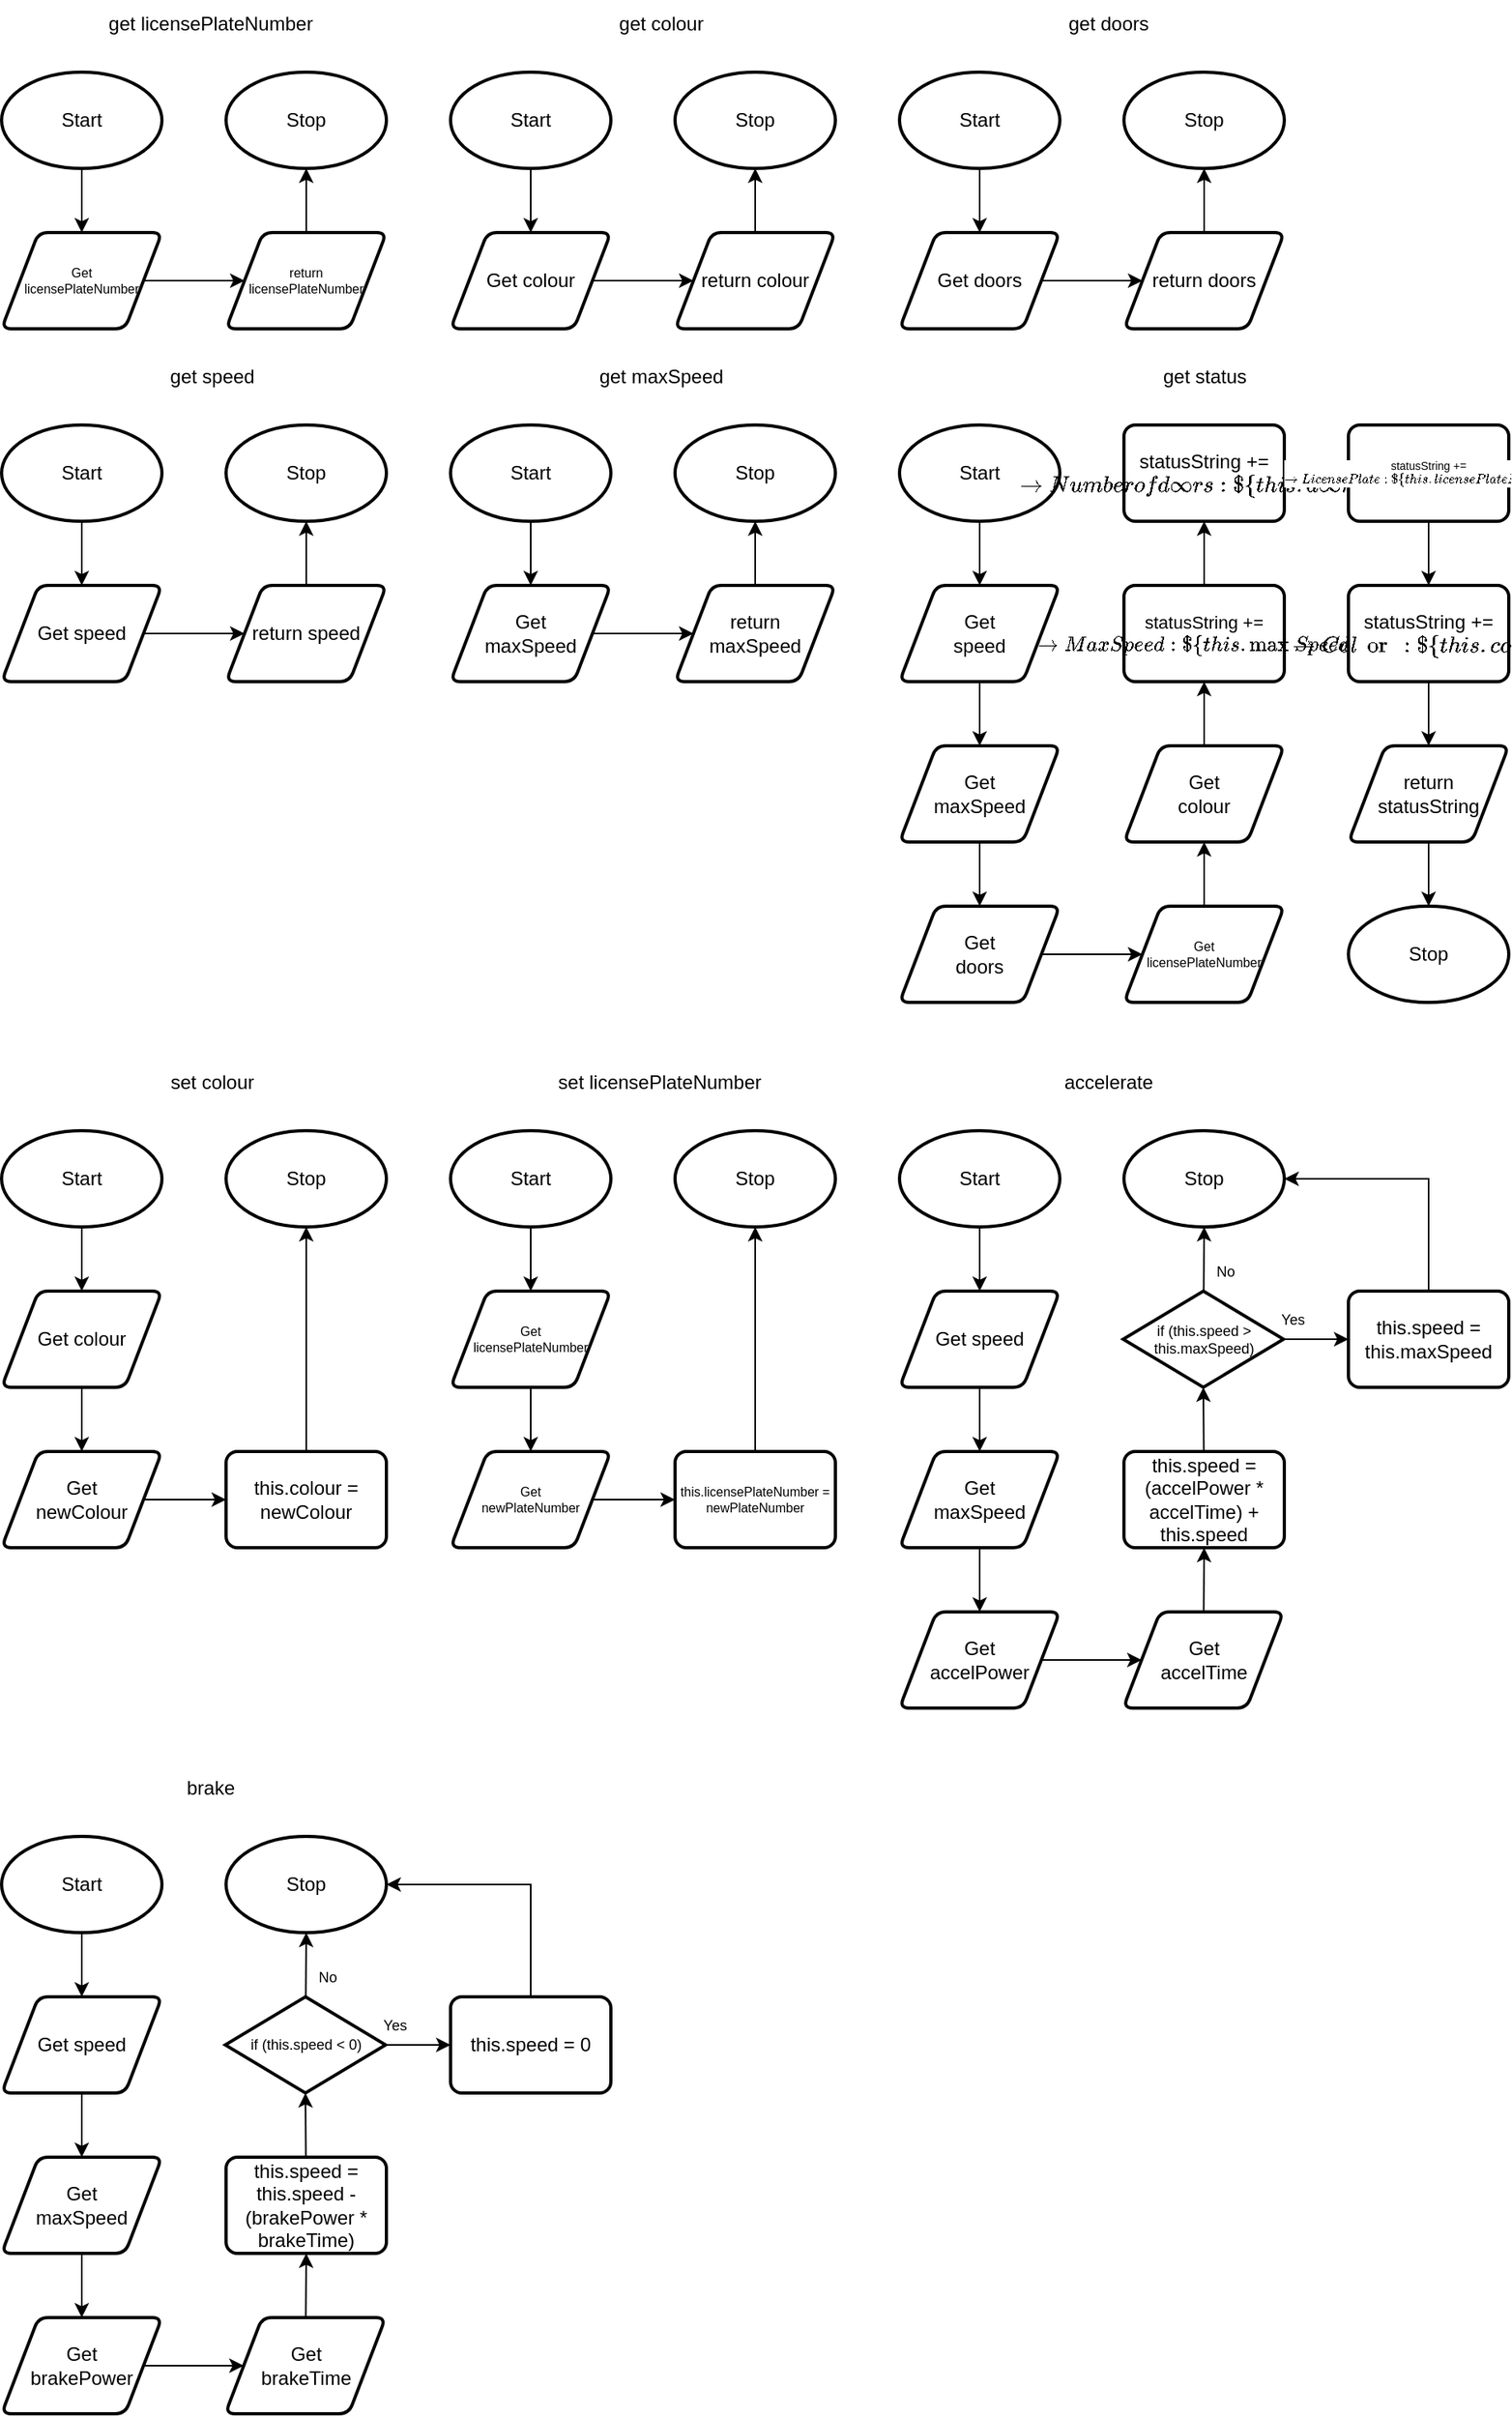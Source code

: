 <mxfile>
    <diagram id="5gMrNbhCcvMap2-kCo8e" name="Page-1">
        <mxGraphModel dx="346" dy="273" grid="1" gridSize="5" guides="1" tooltips="1" connect="1" arrows="1" fold="1" page="1" pageScale="1" pageWidth="827" pageHeight="1169" math="0" shadow="0">
            <root>
                <mxCell id="0"/>
                <mxCell id="1" parent="0"/>
                <mxCell id="65" style="edgeStyle=none;html=1;entryX=0.5;entryY=0;entryDx=0;entryDy=0;" parent="1" source="66" target="69" edge="1">
                    <mxGeometry relative="1" as="geometry">
                        <mxPoint x="110" y="190" as="targetPoint"/>
                    </mxGeometry>
                </mxCell>
                <mxCell id="66" value="Start" style="strokeWidth=2;html=1;shape=mxgraph.flowchart.start_1;whiteSpace=wrap;" parent="1" vertex="1">
                    <mxGeometry x="40" y="80" width="100" height="60" as="geometry"/>
                </mxCell>
                <mxCell id="67" value="Stop" style="strokeWidth=2;html=1;shape=mxgraph.flowchart.start_1;whiteSpace=wrap;" parent="1" vertex="1">
                    <mxGeometry x="180" y="80" width="100" height="60" as="geometry"/>
                </mxCell>
                <mxCell id="173" style="edgeStyle=none;html=1;entryX=0;entryY=0.5;entryDx=0;entryDy=0;fontSize=14;" parent="1" source="69" edge="1">
                    <mxGeometry relative="1" as="geometry">
                        <mxPoint x="191.5" y="210" as="targetPoint"/>
                    </mxGeometry>
                </mxCell>
                <mxCell id="69" value="Get&lt;br style=&quot;font-size: 8px;&quot;&gt;licensePlateNumber" style="shape=parallelogram;html=1;strokeWidth=2;perimeter=parallelogramPerimeter;whiteSpace=wrap;rounded=1;arcSize=12;size=0.23;fontSize=8;" parent="1" vertex="1">
                    <mxGeometry x="40" y="180" width="100" height="60" as="geometry"/>
                </mxCell>
                <mxCell id="72" value="get licensePlateNumber" style="text;html=1;align=center;verticalAlign=middle;resizable=0;points=[];autosize=1;strokeColor=none;fillColor=none;" parent="1" vertex="1">
                    <mxGeometry x="95" y="35" width="150" height="30" as="geometry"/>
                </mxCell>
                <mxCell id="175" style="edgeStyle=none;html=1;fontSize=8;" parent="1" source="174" target="67" edge="1">
                    <mxGeometry relative="1" as="geometry"/>
                </mxCell>
                <mxCell id="174" value="return&lt;br style=&quot;font-size: 8px;&quot;&gt;licensePlateNumber" style="shape=parallelogram;html=1;strokeWidth=2;perimeter=parallelogramPerimeter;whiteSpace=wrap;rounded=1;arcSize=12;size=0.23;fontSize=8;" parent="1" vertex="1">
                    <mxGeometry x="180" y="180" width="100" height="60" as="geometry"/>
                </mxCell>
                <mxCell id="176" style="edgeStyle=none;html=1;entryX=0.5;entryY=0;entryDx=0;entryDy=0;" edge="1" parent="1" source="177" target="180">
                    <mxGeometry relative="1" as="geometry">
                        <mxPoint x="390" y="190" as="targetPoint"/>
                    </mxGeometry>
                </mxCell>
                <mxCell id="177" value="Start" style="strokeWidth=2;html=1;shape=mxgraph.flowchart.start_1;whiteSpace=wrap;" vertex="1" parent="1">
                    <mxGeometry x="320" y="80" width="100" height="60" as="geometry"/>
                </mxCell>
                <mxCell id="178" value="Stop" style="strokeWidth=2;html=1;shape=mxgraph.flowchart.start_1;whiteSpace=wrap;" vertex="1" parent="1">
                    <mxGeometry x="460" y="80" width="100" height="60" as="geometry"/>
                </mxCell>
                <mxCell id="179" style="edgeStyle=none;html=1;entryX=0;entryY=0.5;entryDx=0;entryDy=0;fontSize=14;" edge="1" parent="1" source="180">
                    <mxGeometry relative="1" as="geometry">
                        <mxPoint x="471.5" y="210" as="targetPoint"/>
                    </mxGeometry>
                </mxCell>
                <mxCell id="180" value="Get colour" style="shape=parallelogram;html=1;strokeWidth=2;perimeter=parallelogramPerimeter;whiteSpace=wrap;rounded=1;arcSize=12;size=0.23;fontSize=12;" vertex="1" parent="1">
                    <mxGeometry x="320" y="180" width="100" height="60" as="geometry"/>
                </mxCell>
                <mxCell id="181" value="get colour" style="text;html=1;align=center;verticalAlign=middle;resizable=0;points=[];autosize=1;strokeColor=none;fillColor=none;" vertex="1" parent="1">
                    <mxGeometry x="413" y="35" width="75" height="30" as="geometry"/>
                </mxCell>
                <mxCell id="182" style="edgeStyle=none;html=1;fontSize=8;" edge="1" parent="1" source="183" target="178">
                    <mxGeometry relative="1" as="geometry"/>
                </mxCell>
                <mxCell id="183" value="return colour" style="shape=parallelogram;html=1;strokeWidth=2;perimeter=parallelogramPerimeter;whiteSpace=wrap;rounded=1;arcSize=12;size=0.23;fontSize=12;" vertex="1" parent="1">
                    <mxGeometry x="460" y="180" width="100" height="60" as="geometry"/>
                </mxCell>
                <mxCell id="184" style="edgeStyle=none;html=1;entryX=0.5;entryY=0;entryDx=0;entryDy=0;" edge="1" parent="1" source="185" target="188">
                    <mxGeometry relative="1" as="geometry">
                        <mxPoint x="670" y="190" as="targetPoint"/>
                    </mxGeometry>
                </mxCell>
                <mxCell id="185" value="Start" style="strokeWidth=2;html=1;shape=mxgraph.flowchart.start_1;whiteSpace=wrap;" vertex="1" parent="1">
                    <mxGeometry x="600" y="80" width="100" height="60" as="geometry"/>
                </mxCell>
                <mxCell id="186" value="Stop" style="strokeWidth=2;html=1;shape=mxgraph.flowchart.start_1;whiteSpace=wrap;" vertex="1" parent="1">
                    <mxGeometry x="740" y="80" width="100" height="60" as="geometry"/>
                </mxCell>
                <mxCell id="187" style="edgeStyle=none;html=1;entryX=0;entryY=0.5;entryDx=0;entryDy=0;fontSize=14;" edge="1" parent="1" source="188">
                    <mxGeometry relative="1" as="geometry">
                        <mxPoint x="751.5" y="210.0" as="targetPoint"/>
                    </mxGeometry>
                </mxCell>
                <mxCell id="188" value="Get doors" style="shape=parallelogram;html=1;strokeWidth=2;perimeter=parallelogramPerimeter;whiteSpace=wrap;rounded=1;arcSize=12;size=0.23;fontSize=12;" vertex="1" parent="1">
                    <mxGeometry x="600" y="180" width="100" height="60" as="geometry"/>
                </mxCell>
                <mxCell id="189" value="get doors" style="text;html=1;align=center;verticalAlign=middle;resizable=0;points=[];autosize=1;strokeColor=none;fillColor=none;" vertex="1" parent="1">
                    <mxGeometry x="695" y="35" width="70" height="30" as="geometry"/>
                </mxCell>
                <mxCell id="190" style="edgeStyle=none;html=1;fontSize=8;" edge="1" parent="1" source="191" target="186">
                    <mxGeometry relative="1" as="geometry"/>
                </mxCell>
                <mxCell id="191" value="return doors" style="shape=parallelogram;html=1;strokeWidth=2;perimeter=parallelogramPerimeter;whiteSpace=wrap;rounded=1;arcSize=12;size=0.23;fontSize=12;" vertex="1" parent="1">
                    <mxGeometry x="740" y="180" width="100" height="60" as="geometry"/>
                </mxCell>
                <mxCell id="192" style="edgeStyle=none;html=1;entryX=0.5;entryY=0;entryDx=0;entryDy=0;" edge="1" parent="1" source="193" target="196">
                    <mxGeometry relative="1" as="geometry">
                        <mxPoint x="110" y="410" as="targetPoint"/>
                    </mxGeometry>
                </mxCell>
                <mxCell id="193" value="Start" style="strokeWidth=2;html=1;shape=mxgraph.flowchart.start_1;whiteSpace=wrap;" vertex="1" parent="1">
                    <mxGeometry x="40" y="300" width="100" height="60" as="geometry"/>
                </mxCell>
                <mxCell id="194" value="Stop" style="strokeWidth=2;html=1;shape=mxgraph.flowchart.start_1;whiteSpace=wrap;" vertex="1" parent="1">
                    <mxGeometry x="180" y="300" width="100" height="60" as="geometry"/>
                </mxCell>
                <mxCell id="195" style="edgeStyle=none;html=1;entryX=0;entryY=0.5;entryDx=0;entryDy=0;fontSize=14;" edge="1" parent="1" source="196">
                    <mxGeometry relative="1" as="geometry">
                        <mxPoint x="191.5" y="430.0" as="targetPoint"/>
                    </mxGeometry>
                </mxCell>
                <mxCell id="196" value="Get speed" style="shape=parallelogram;html=1;strokeWidth=2;perimeter=parallelogramPerimeter;whiteSpace=wrap;rounded=1;arcSize=12;size=0.23;fontSize=12;" vertex="1" parent="1">
                    <mxGeometry x="40" y="400" width="100" height="60" as="geometry"/>
                </mxCell>
                <mxCell id="197" value="get speed" style="text;html=1;align=center;verticalAlign=middle;resizable=0;points=[];autosize=1;strokeColor=none;fillColor=none;" vertex="1" parent="1">
                    <mxGeometry x="133" y="255" width="75" height="30" as="geometry"/>
                </mxCell>
                <mxCell id="198" style="edgeStyle=none;html=1;fontSize=8;" edge="1" parent="1" source="199" target="194">
                    <mxGeometry relative="1" as="geometry"/>
                </mxCell>
                <mxCell id="199" value="return speed" style="shape=parallelogram;html=1;strokeWidth=2;perimeter=parallelogramPerimeter;whiteSpace=wrap;rounded=1;arcSize=12;size=0.23;fontSize=12;" vertex="1" parent="1">
                    <mxGeometry x="180" y="400" width="100" height="60" as="geometry"/>
                </mxCell>
                <mxCell id="200" style="edgeStyle=none;html=1;entryX=0.5;entryY=0;entryDx=0;entryDy=0;" edge="1" parent="1" source="201" target="204">
                    <mxGeometry relative="1" as="geometry">
                        <mxPoint x="390" y="410" as="targetPoint"/>
                    </mxGeometry>
                </mxCell>
                <mxCell id="201" value="Start" style="strokeWidth=2;html=1;shape=mxgraph.flowchart.start_1;whiteSpace=wrap;" vertex="1" parent="1">
                    <mxGeometry x="320" y="300" width="100" height="60" as="geometry"/>
                </mxCell>
                <mxCell id="202" value="Stop" style="strokeWidth=2;html=1;shape=mxgraph.flowchart.start_1;whiteSpace=wrap;" vertex="1" parent="1">
                    <mxGeometry x="460" y="300" width="100" height="60" as="geometry"/>
                </mxCell>
                <mxCell id="203" style="edgeStyle=none;html=1;entryX=0;entryY=0.5;entryDx=0;entryDy=0;fontSize=14;" edge="1" parent="1" source="204">
                    <mxGeometry relative="1" as="geometry">
                        <mxPoint x="471.5" y="430.0" as="targetPoint"/>
                    </mxGeometry>
                </mxCell>
                <mxCell id="204" value="Get&lt;br&gt;maxSpeed" style="shape=parallelogram;html=1;strokeWidth=2;perimeter=parallelogramPerimeter;whiteSpace=wrap;rounded=1;arcSize=12;size=0.23;fontSize=12;" vertex="1" parent="1">
                    <mxGeometry x="320" y="400" width="100" height="60" as="geometry"/>
                </mxCell>
                <mxCell id="205" value="get maxSpeed" style="text;html=1;align=center;verticalAlign=middle;resizable=0;points=[];autosize=1;strokeColor=none;fillColor=none;" vertex="1" parent="1">
                    <mxGeometry x="401" y="255" width="100" height="30" as="geometry"/>
                </mxCell>
                <mxCell id="206" style="edgeStyle=none;html=1;fontSize=8;" edge="1" parent="1" source="207" target="202">
                    <mxGeometry relative="1" as="geometry"/>
                </mxCell>
                <mxCell id="207" value="return&lt;br&gt;maxSpeed" style="shape=parallelogram;html=1;strokeWidth=2;perimeter=parallelogramPerimeter;whiteSpace=wrap;rounded=1;arcSize=12;size=0.23;fontSize=12;" vertex="1" parent="1">
                    <mxGeometry x="460" y="400" width="100" height="60" as="geometry"/>
                </mxCell>
                <mxCell id="208" value="this.colour =&lt;br&gt;newColour" style="rounded=1;whiteSpace=wrap;html=1;absoluteArcSize=1;arcSize=14;strokeWidth=2;fontSize=12;" vertex="1" parent="1">
                    <mxGeometry x="180" y="940" width="100" height="60" as="geometry"/>
                </mxCell>
                <mxCell id="209" style="edgeStyle=none;html=1;entryX=0.5;entryY=0;entryDx=0;entryDy=0;" edge="1" parent="1" source="210" target="213">
                    <mxGeometry relative="1" as="geometry">
                        <mxPoint x="110" y="850" as="targetPoint"/>
                    </mxGeometry>
                </mxCell>
                <mxCell id="210" value="Start" style="strokeWidth=2;html=1;shape=mxgraph.flowchart.start_1;whiteSpace=wrap;" vertex="1" parent="1">
                    <mxGeometry x="40" y="740" width="100" height="60" as="geometry"/>
                </mxCell>
                <mxCell id="211" value="Stop" style="strokeWidth=2;html=1;shape=mxgraph.flowchart.start_1;whiteSpace=wrap;" vertex="1" parent="1">
                    <mxGeometry x="180" y="740" width="100" height="60" as="geometry"/>
                </mxCell>
                <mxCell id="218" style="edgeStyle=none;html=1;entryX=0.5;entryY=0;entryDx=0;entryDy=0;fontSize=12;" edge="1" parent="1" source="213" target="217">
                    <mxGeometry relative="1" as="geometry"/>
                </mxCell>
                <mxCell id="213" value="Get colour" style="shape=parallelogram;html=1;strokeWidth=2;perimeter=parallelogramPerimeter;whiteSpace=wrap;rounded=1;arcSize=12;size=0.23;fontSize=12;" vertex="1" parent="1">
                    <mxGeometry x="40" y="840" width="100" height="60" as="geometry"/>
                </mxCell>
                <mxCell id="214" value="set colour" style="text;html=1;align=center;verticalAlign=middle;resizable=0;points=[];autosize=1;strokeColor=none;fillColor=none;" vertex="1" parent="1">
                    <mxGeometry x="133" y="695" width="75" height="30" as="geometry"/>
                </mxCell>
                <mxCell id="215" style="edgeStyle=none;html=1;fontSize=8;exitX=0.5;exitY=0;exitDx=0;exitDy=0;" edge="1" parent="1" source="208" target="211">
                    <mxGeometry relative="1" as="geometry">
                        <mxPoint x="230" y="840" as="sourcePoint"/>
                    </mxGeometry>
                </mxCell>
                <mxCell id="219" style="edgeStyle=none;html=1;entryX=0;entryY=0.5;entryDx=0;entryDy=0;fontSize=12;" edge="1" parent="1" source="217" target="208">
                    <mxGeometry relative="1" as="geometry"/>
                </mxCell>
                <mxCell id="217" value="Get&lt;br&gt;newColour" style="shape=parallelogram;html=1;strokeWidth=2;perimeter=parallelogramPerimeter;whiteSpace=wrap;rounded=1;arcSize=12;size=0.23;fontSize=12;" vertex="1" parent="1">
                    <mxGeometry x="40" y="940" width="100" height="60" as="geometry"/>
                </mxCell>
                <mxCell id="220" style="edgeStyle=none;html=1;entryX=0.5;entryY=0;entryDx=0;entryDy=0;" edge="1" parent="1" source="221" target="224">
                    <mxGeometry relative="1" as="geometry">
                        <mxPoint x="390" y="850" as="targetPoint"/>
                    </mxGeometry>
                </mxCell>
                <mxCell id="221" value="Start" style="strokeWidth=2;html=1;shape=mxgraph.flowchart.start_1;whiteSpace=wrap;" vertex="1" parent="1">
                    <mxGeometry x="320" y="740" width="100" height="60" as="geometry"/>
                </mxCell>
                <mxCell id="222" value="Stop" style="strokeWidth=2;html=1;shape=mxgraph.flowchart.start_1;whiteSpace=wrap;" vertex="1" parent="1">
                    <mxGeometry x="460" y="740" width="100" height="60" as="geometry"/>
                </mxCell>
                <mxCell id="230" style="edgeStyle=none;html=1;entryX=0.5;entryY=0;entryDx=0;entryDy=0;fontSize=8;" edge="1" parent="1" source="224" target="228">
                    <mxGeometry relative="1" as="geometry"/>
                </mxCell>
                <mxCell id="224" value="Get&lt;br style=&quot;font-size: 8px;&quot;&gt;licensePlateNumber" style="shape=parallelogram;html=1;strokeWidth=2;perimeter=parallelogramPerimeter;whiteSpace=wrap;rounded=1;arcSize=12;size=0.23;fontSize=8;" vertex="1" parent="1">
                    <mxGeometry x="320" y="840" width="100" height="60" as="geometry"/>
                </mxCell>
                <mxCell id="225" value="set licensePlateNumber" style="text;html=1;align=center;verticalAlign=middle;resizable=0;points=[];autosize=1;strokeColor=none;fillColor=none;" vertex="1" parent="1">
                    <mxGeometry x="375" y="695" width="150" height="30" as="geometry"/>
                </mxCell>
                <mxCell id="226" style="edgeStyle=none;html=1;fontSize=8;exitX=0.5;exitY=0;exitDx=0;exitDy=0;" edge="1" parent="1" source="229" target="222">
                    <mxGeometry relative="1" as="geometry">
                        <mxPoint x="510" y="840" as="sourcePoint"/>
                    </mxGeometry>
                </mxCell>
                <mxCell id="231" style="edgeStyle=none;html=1;entryX=0;entryY=0.5;entryDx=0;entryDy=0;fontSize=8;" edge="1" parent="1" source="228" target="229">
                    <mxGeometry relative="1" as="geometry"/>
                </mxCell>
                <mxCell id="228" value="Get&lt;br style=&quot;font-size: 8px;&quot;&gt;newPlateNumber" style="shape=parallelogram;html=1;strokeWidth=2;perimeter=parallelogramPerimeter;whiteSpace=wrap;rounded=1;arcSize=12;size=0.23;fontSize=8;" vertex="1" parent="1">
                    <mxGeometry x="320" y="940" width="100" height="60" as="geometry"/>
                </mxCell>
                <mxCell id="229" value="this.licensePlateNumber =&lt;br style=&quot;font-size: 8px;&quot;&gt;newPlateNumber" style="rounded=1;whiteSpace=wrap;html=1;absoluteArcSize=1;arcSize=14;strokeWidth=2;fontSize=8;" vertex="1" parent="1">
                    <mxGeometry x="460" y="940" width="100" height="60" as="geometry"/>
                </mxCell>
                <mxCell id="232" style="edgeStyle=none;html=1;entryX=0.5;entryY=0;entryDx=0;entryDy=0;" edge="1" parent="1" source="233" target="236">
                    <mxGeometry relative="1" as="geometry">
                        <mxPoint x="670" y="410" as="targetPoint"/>
                    </mxGeometry>
                </mxCell>
                <mxCell id="233" value="Start" style="strokeWidth=2;html=1;shape=mxgraph.flowchart.start_1;whiteSpace=wrap;" vertex="1" parent="1">
                    <mxGeometry x="600" y="300" width="100" height="60" as="geometry"/>
                </mxCell>
                <mxCell id="234" value="Stop" style="strokeWidth=2;html=1;shape=mxgraph.flowchart.start_1;whiteSpace=wrap;" vertex="1" parent="1">
                    <mxGeometry x="880" y="600" width="100" height="60" as="geometry"/>
                </mxCell>
                <mxCell id="248" style="edgeStyle=none;html=1;fontSize=7;" edge="1" parent="1" source="236" target="240">
                    <mxGeometry relative="1" as="geometry"/>
                </mxCell>
                <mxCell id="236" value="Get&lt;br&gt;speed" style="shape=parallelogram;html=1;strokeWidth=2;perimeter=parallelogramPerimeter;whiteSpace=wrap;rounded=1;arcSize=12;size=0.23;fontSize=12;" vertex="1" parent="1">
                    <mxGeometry x="600" y="400" width="100" height="60" as="geometry"/>
                </mxCell>
                <mxCell id="237" value="get status" style="text;html=1;align=center;verticalAlign=middle;resizable=0;points=[];autosize=1;strokeColor=none;fillColor=none;" vertex="1" parent="1">
                    <mxGeometry x="752" y="255" width="75" height="30" as="geometry"/>
                </mxCell>
                <mxCell id="238" style="edgeStyle=none;html=1;fontSize=8;" edge="1" parent="1" source="239" target="234">
                    <mxGeometry relative="1" as="geometry"/>
                </mxCell>
                <mxCell id="239" value="return&lt;br&gt;statusString" style="shape=parallelogram;html=1;strokeWidth=2;perimeter=parallelogramPerimeter;whiteSpace=wrap;rounded=1;arcSize=12;size=0.23;fontSize=12;" vertex="1" parent="1">
                    <mxGeometry x="880" y="500" width="100" height="60" as="geometry"/>
                </mxCell>
                <mxCell id="249" style="edgeStyle=none;html=1;entryX=0.5;entryY=0;entryDx=0;entryDy=0;fontSize=7;" edge="1" parent="1" source="240" target="241">
                    <mxGeometry relative="1" as="geometry"/>
                </mxCell>
                <mxCell id="240" value="Get&lt;br&gt;maxSpeed" style="shape=parallelogram;html=1;strokeWidth=2;perimeter=parallelogramPerimeter;whiteSpace=wrap;rounded=1;arcSize=12;size=0.23;fontSize=12;" vertex="1" parent="1">
                    <mxGeometry x="600" y="500" width="100" height="60" as="geometry"/>
                </mxCell>
                <mxCell id="250" style="edgeStyle=none;html=1;fontSize=7;" edge="1" parent="1" source="241" target="242">
                    <mxGeometry relative="1" as="geometry"/>
                </mxCell>
                <mxCell id="241" value="Get&lt;br&gt;doors" style="shape=parallelogram;html=1;strokeWidth=2;perimeter=parallelogramPerimeter;whiteSpace=wrap;rounded=1;arcSize=12;size=0.23;fontSize=12;" vertex="1" parent="1">
                    <mxGeometry x="600" y="600" width="100" height="60" as="geometry"/>
                </mxCell>
                <mxCell id="251" style="edgeStyle=none;html=1;fontSize=7;" edge="1" parent="1" source="242" target="243">
                    <mxGeometry relative="1" as="geometry"/>
                </mxCell>
                <mxCell id="242" value="Get&lt;br style=&quot;font-size: 8px;&quot;&gt;licensePlateNumber" style="shape=parallelogram;html=1;strokeWidth=2;perimeter=parallelogramPerimeter;whiteSpace=wrap;rounded=1;arcSize=12;size=0.23;fontSize=8;" vertex="1" parent="1">
                    <mxGeometry x="740" y="600" width="100" height="60" as="geometry"/>
                </mxCell>
                <mxCell id="252" style="edgeStyle=none;html=1;entryX=0.5;entryY=1;entryDx=0;entryDy=0;fontSize=7;" edge="1" parent="1" source="243" target="244">
                    <mxGeometry relative="1" as="geometry"/>
                </mxCell>
                <mxCell id="243" value="Get&lt;br&gt;colour" style="shape=parallelogram;html=1;strokeWidth=2;perimeter=parallelogramPerimeter;whiteSpace=wrap;rounded=1;arcSize=12;size=0.23;fontSize=12;" vertex="1" parent="1">
                    <mxGeometry x="740" y="500" width="100" height="60" as="geometry"/>
                </mxCell>
                <mxCell id="253" style="edgeStyle=none;html=1;entryX=0.5;entryY=1;entryDx=0;entryDy=0;fontSize=7;" edge="1" parent="1" source="244" target="245">
                    <mxGeometry relative="1" as="geometry"/>
                </mxCell>
                <mxCell id="244" value="statusString += ` -&amp;gt; MaxSpeed: ${this.maxSpeed}\n`" style="rounded=1;whiteSpace=wrap;html=1;absoluteArcSize=1;arcSize=14;strokeWidth=2;fontSize=11;" vertex="1" parent="1">
                    <mxGeometry x="740" y="400" width="100" height="60" as="geometry"/>
                </mxCell>
                <mxCell id="254" style="edgeStyle=none;html=1;entryX=0;entryY=0.5;entryDx=0;entryDy=0;fontSize=7;" edge="1" parent="1" source="245" target="246">
                    <mxGeometry relative="1" as="geometry"/>
                </mxCell>
                <mxCell id="245" value="statusString += ` -&amp;gt; Number of doors: ${this.doors}\n`" style="rounded=1;whiteSpace=wrap;html=1;absoluteArcSize=1;arcSize=14;strokeWidth=2;fontSize=12;" vertex="1" parent="1">
                    <mxGeometry x="740" y="300" width="100" height="60" as="geometry"/>
                </mxCell>
                <mxCell id="255" style="edgeStyle=none;html=1;fontSize=7;" edge="1" parent="1" source="246" target="247">
                    <mxGeometry relative="1" as="geometry"/>
                </mxCell>
                <mxCell id="246" value="statusString += ` -&amp;gt; License Plate: ${this.licensePlateNumber}\n`" style="rounded=1;whiteSpace=wrap;html=1;absoluteArcSize=1;arcSize=14;strokeWidth=2;fontSize=7;labelBackgroundColor=default;" vertex="1" parent="1">
                    <mxGeometry x="880" y="300" width="100" height="60" as="geometry"/>
                </mxCell>
                <mxCell id="256" style="edgeStyle=none;html=1;fontSize=7;" edge="1" parent="1" source="247" target="239">
                    <mxGeometry relative="1" as="geometry"/>
                </mxCell>
                <mxCell id="247" value="statusString += ` -&amp;gt; Color: ${this.colour}`" style="rounded=1;whiteSpace=wrap;html=1;absoluteArcSize=1;arcSize=14;strokeWidth=2;fontSize=12;" vertex="1" parent="1">
                    <mxGeometry x="880" y="400" width="100" height="60" as="geometry"/>
                </mxCell>
                <mxCell id="257" style="edgeStyle=none;html=1;entryX=0.5;entryY=0;entryDx=0;entryDy=0;" edge="1" parent="1" source="258" target="261">
                    <mxGeometry relative="1" as="geometry">
                        <mxPoint x="670" y="850" as="targetPoint"/>
                    </mxGeometry>
                </mxCell>
                <mxCell id="258" value="Start" style="strokeWidth=2;html=1;shape=mxgraph.flowchart.start_1;whiteSpace=wrap;" vertex="1" parent="1">
                    <mxGeometry x="600" y="740" width="100" height="60" as="geometry"/>
                </mxCell>
                <mxCell id="259" value="Stop" style="strokeWidth=2;html=1;shape=mxgraph.flowchart.start_1;whiteSpace=wrap;" vertex="1" parent="1">
                    <mxGeometry x="740" y="740" width="100" height="60" as="geometry"/>
                </mxCell>
                <mxCell id="260" style="edgeStyle=none;html=1;entryX=0.5;entryY=0;entryDx=0;entryDy=0;fontSize=8;" edge="1" parent="1" source="261" target="265">
                    <mxGeometry relative="1" as="geometry"/>
                </mxCell>
                <mxCell id="261" value="Get speed" style="shape=parallelogram;html=1;strokeWidth=2;perimeter=parallelogramPerimeter;whiteSpace=wrap;rounded=1;arcSize=12;size=0.23;fontSize=12;" vertex="1" parent="1">
                    <mxGeometry x="600" y="840" width="100" height="60" as="geometry"/>
                </mxCell>
                <mxCell id="262" value="accelerate" style="text;html=1;align=center;verticalAlign=middle;resizable=0;points=[];autosize=1;strokeColor=none;fillColor=none;" vertex="1" parent="1">
                    <mxGeometry x="690" y="695" width="80" height="30" as="geometry"/>
                </mxCell>
                <mxCell id="268" style="edgeStyle=none;html=1;entryX=0.5;entryY=0;entryDx=0;entryDy=0;fontSize=12;" edge="1" parent="1" source="265" target="267">
                    <mxGeometry relative="1" as="geometry"/>
                </mxCell>
                <mxCell id="265" value="Get&lt;br style=&quot;font-size: 12px;&quot;&gt;maxSpeed" style="shape=parallelogram;html=1;strokeWidth=2;perimeter=parallelogramPerimeter;whiteSpace=wrap;rounded=1;arcSize=12;size=0.23;fontSize=12;" vertex="1" parent="1">
                    <mxGeometry x="600" y="940" width="100" height="60" as="geometry"/>
                </mxCell>
                <mxCell id="273" style="edgeStyle=none;html=1;entryX=0.5;entryY=1;entryDx=0;entryDy=0;entryPerimeter=0;fontSize=8;" edge="1" parent="1" source="266" target="272">
                    <mxGeometry relative="1" as="geometry"/>
                </mxCell>
                <mxCell id="266" value="this.speed = (accelPower * accelTime) + this.speed" style="rounded=1;whiteSpace=wrap;html=1;absoluteArcSize=1;arcSize=14;strokeWidth=2;fontSize=12;" vertex="1" parent="1">
                    <mxGeometry x="740" y="940" width="100" height="60" as="geometry"/>
                </mxCell>
                <mxCell id="270" style="edgeStyle=none;html=1;fontSize=12;" edge="1" parent="1" source="267" target="269">
                    <mxGeometry relative="1" as="geometry"/>
                </mxCell>
                <mxCell id="267" value="Get&lt;br style=&quot;font-size: 12px;&quot;&gt;accelPower" style="shape=parallelogram;html=1;strokeWidth=2;perimeter=parallelogramPerimeter;whiteSpace=wrap;rounded=1;arcSize=12;size=0.23;fontSize=12;" vertex="1" parent="1">
                    <mxGeometry x="600" y="1040" width="100" height="60" as="geometry"/>
                </mxCell>
                <mxCell id="271" style="edgeStyle=none;html=1;entryX=0.5;entryY=1;entryDx=0;entryDy=0;fontSize=12;" edge="1" parent="1" source="269" target="266">
                    <mxGeometry relative="1" as="geometry"/>
                </mxCell>
                <mxCell id="269" value="Get&lt;br style=&quot;font-size: 12px;&quot;&gt;accelTime" style="shape=parallelogram;html=1;strokeWidth=2;perimeter=parallelogramPerimeter;whiteSpace=wrap;rounded=1;arcSize=12;size=0.23;fontSize=12;" vertex="1" parent="1">
                    <mxGeometry x="739.5" y="1040" width="100" height="60" as="geometry"/>
                </mxCell>
                <mxCell id="277" style="edgeStyle=none;html=1;entryX=0.5;entryY=1;entryDx=0;entryDy=0;entryPerimeter=0;fontSize=9;" edge="1" parent="1" source="272" target="259">
                    <mxGeometry relative="1" as="geometry"/>
                </mxCell>
                <mxCell id="278" style="edgeStyle=none;html=1;entryX=0;entryY=0.5;entryDx=0;entryDy=0;fontSize=9;" edge="1" parent="1" source="272" target="274">
                    <mxGeometry relative="1" as="geometry"/>
                </mxCell>
                <mxCell id="272" value="if (this.speed &amp;gt; this.maxSpeed)" style="strokeWidth=2;html=1;shape=mxgraph.flowchart.decision;whiteSpace=wrap;fontSize=9;" vertex="1" parent="1">
                    <mxGeometry x="739.5" y="840" width="100" height="60" as="geometry"/>
                </mxCell>
                <mxCell id="279" style="edgeStyle=orthogonalEdgeStyle;html=1;entryX=1;entryY=0.5;entryDx=0;entryDy=0;entryPerimeter=0;fontSize=9;rounded=0;" edge="1" parent="1" source="274" target="259">
                    <mxGeometry relative="1" as="geometry">
                        <Array as="points">
                            <mxPoint x="930" y="770"/>
                        </Array>
                    </mxGeometry>
                </mxCell>
                <mxCell id="274" value="this.speed =&lt;br&gt;this.maxSpeed" style="rounded=1;whiteSpace=wrap;html=1;absoluteArcSize=1;arcSize=14;strokeWidth=2;fontSize=12;" vertex="1" parent="1">
                    <mxGeometry x="880" y="840" width="100" height="60" as="geometry"/>
                </mxCell>
                <mxCell id="280" value="Yes" style="text;html=1;align=center;verticalAlign=middle;resizable=0;points=[];autosize=1;strokeColor=none;fillColor=none;fontSize=9;" vertex="1" parent="1">
                    <mxGeometry x="827" y="845" width="35" height="25" as="geometry"/>
                </mxCell>
                <mxCell id="281" value="No" style="text;html=1;align=center;verticalAlign=middle;resizable=0;points=[];autosize=1;strokeColor=none;fillColor=none;fontSize=9;" vertex="1" parent="1">
                    <mxGeometry x="785" y="815" width="35" height="25" as="geometry"/>
                </mxCell>
                <mxCell id="282" style="edgeStyle=none;html=1;entryX=0.5;entryY=0;entryDx=0;entryDy=0;" edge="1" parent="1" source="283" target="286">
                    <mxGeometry relative="1" as="geometry">
                        <mxPoint x="110" y="1290" as="targetPoint"/>
                    </mxGeometry>
                </mxCell>
                <mxCell id="283" value="Start" style="strokeWidth=2;html=1;shape=mxgraph.flowchart.start_1;whiteSpace=wrap;" vertex="1" parent="1">
                    <mxGeometry x="40" y="1180" width="100" height="60" as="geometry"/>
                </mxCell>
                <mxCell id="284" value="Stop" style="strokeWidth=2;html=1;shape=mxgraph.flowchart.start_1;whiteSpace=wrap;" vertex="1" parent="1">
                    <mxGeometry x="180" y="1180" width="100" height="60" as="geometry"/>
                </mxCell>
                <mxCell id="285" style="edgeStyle=none;html=1;entryX=0.5;entryY=0;entryDx=0;entryDy=0;fontSize=8;" edge="1" parent="1" source="286" target="289">
                    <mxGeometry relative="1" as="geometry"/>
                </mxCell>
                <mxCell id="286" value="Get speed" style="shape=parallelogram;html=1;strokeWidth=2;perimeter=parallelogramPerimeter;whiteSpace=wrap;rounded=1;arcSize=12;size=0.23;fontSize=12;" vertex="1" parent="1">
                    <mxGeometry x="40" y="1280" width="100" height="60" as="geometry"/>
                </mxCell>
                <mxCell id="287" value="brake" style="text;html=1;align=center;verticalAlign=middle;resizable=0;points=[];autosize=1;strokeColor=none;fillColor=none;" vertex="1" parent="1">
                    <mxGeometry x="145" y="1135" width="50" height="30" as="geometry"/>
                </mxCell>
                <mxCell id="288" style="edgeStyle=none;html=1;entryX=0.5;entryY=0;entryDx=0;entryDy=0;fontSize=12;" edge="1" parent="1" source="289" target="293">
                    <mxGeometry relative="1" as="geometry"/>
                </mxCell>
                <mxCell id="289" value="Get&lt;br style=&quot;font-size: 12px;&quot;&gt;maxSpeed" style="shape=parallelogram;html=1;strokeWidth=2;perimeter=parallelogramPerimeter;whiteSpace=wrap;rounded=1;arcSize=12;size=0.23;fontSize=12;" vertex="1" parent="1">
                    <mxGeometry x="40" y="1380" width="100" height="60" as="geometry"/>
                </mxCell>
                <mxCell id="290" style="edgeStyle=none;html=1;entryX=0.5;entryY=1;entryDx=0;entryDy=0;entryPerimeter=0;fontSize=8;" edge="1" parent="1" source="291" target="298">
                    <mxGeometry relative="1" as="geometry"/>
                </mxCell>
                <mxCell id="291" value="this.speed = this.speed - (brakePower * brakeTime)" style="rounded=1;whiteSpace=wrap;html=1;absoluteArcSize=1;arcSize=14;strokeWidth=2;fontSize=12;" vertex="1" parent="1">
                    <mxGeometry x="180" y="1380" width="100" height="60" as="geometry"/>
                </mxCell>
                <mxCell id="292" style="edgeStyle=none;html=1;fontSize=12;" edge="1" parent="1" source="293" target="295">
                    <mxGeometry relative="1" as="geometry"/>
                </mxCell>
                <mxCell id="293" value="Get&lt;br style=&quot;font-size: 12px;&quot;&gt;brakePower" style="shape=parallelogram;html=1;strokeWidth=2;perimeter=parallelogramPerimeter;whiteSpace=wrap;rounded=1;arcSize=12;size=0.23;fontSize=12;" vertex="1" parent="1">
                    <mxGeometry x="40" y="1480" width="100" height="60" as="geometry"/>
                </mxCell>
                <mxCell id="294" style="edgeStyle=none;html=1;entryX=0.5;entryY=1;entryDx=0;entryDy=0;fontSize=12;" edge="1" parent="1" source="295" target="291">
                    <mxGeometry relative="1" as="geometry"/>
                </mxCell>
                <mxCell id="295" value="Get&lt;br style=&quot;font-size: 12px;&quot;&gt;brakeTime" style="shape=parallelogram;html=1;strokeWidth=2;perimeter=parallelogramPerimeter;whiteSpace=wrap;rounded=1;arcSize=12;size=0.23;fontSize=12;" vertex="1" parent="1">
                    <mxGeometry x="179.5" y="1480" width="100" height="60" as="geometry"/>
                </mxCell>
                <mxCell id="296" style="edgeStyle=none;html=1;entryX=0.5;entryY=1;entryDx=0;entryDy=0;entryPerimeter=0;fontSize=9;" edge="1" parent="1" source="298" target="284">
                    <mxGeometry relative="1" as="geometry"/>
                </mxCell>
                <mxCell id="297" style="edgeStyle=none;html=1;entryX=0;entryY=0.5;entryDx=0;entryDy=0;fontSize=9;" edge="1" parent="1" source="298" target="300">
                    <mxGeometry relative="1" as="geometry"/>
                </mxCell>
                <mxCell id="298" value="if (this.speed &amp;lt; 0)" style="strokeWidth=2;html=1;shape=mxgraph.flowchart.decision;whiteSpace=wrap;fontSize=9;" vertex="1" parent="1">
                    <mxGeometry x="179.5" y="1280" width="100" height="60" as="geometry"/>
                </mxCell>
                <mxCell id="299" style="edgeStyle=orthogonalEdgeStyle;html=1;entryX=1;entryY=0.5;entryDx=0;entryDy=0;entryPerimeter=0;fontSize=9;rounded=0;" edge="1" parent="1" source="300" target="284">
                    <mxGeometry relative="1" as="geometry">
                        <Array as="points">
                            <mxPoint x="370" y="1210"/>
                        </Array>
                    </mxGeometry>
                </mxCell>
                <mxCell id="300" value="this.speed = 0" style="rounded=1;whiteSpace=wrap;html=1;absoluteArcSize=1;arcSize=14;strokeWidth=2;fontSize=12;" vertex="1" parent="1">
                    <mxGeometry x="320" y="1280" width="100" height="60" as="geometry"/>
                </mxCell>
                <mxCell id="301" value="Yes" style="text;html=1;align=center;verticalAlign=middle;resizable=0;points=[];autosize=1;strokeColor=none;fillColor=none;fontSize=9;" vertex="1" parent="1">
                    <mxGeometry x="267" y="1285" width="35" height="25" as="geometry"/>
                </mxCell>
                <mxCell id="302" value="No" style="text;html=1;align=center;verticalAlign=middle;resizable=0;points=[];autosize=1;strokeColor=none;fillColor=none;fontSize=9;" vertex="1" parent="1">
                    <mxGeometry x="225" y="1255" width="35" height="25" as="geometry"/>
                </mxCell>
            </root>
        </mxGraphModel>
    </diagram>
</mxfile>